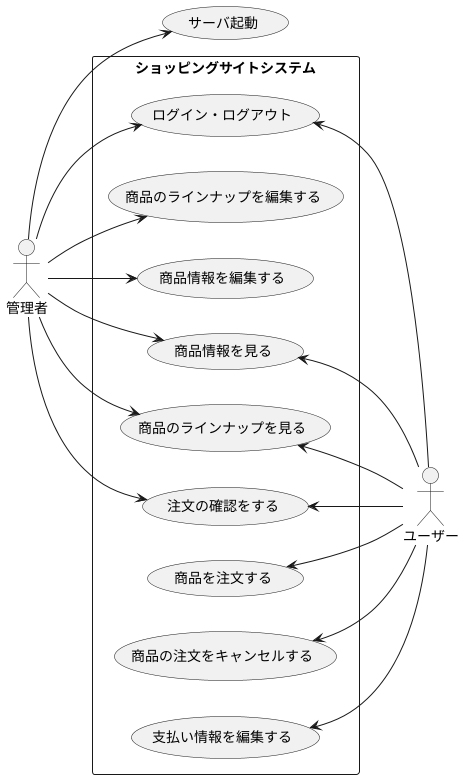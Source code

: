 @startuml

left to right direction

actor 管理者
actor ユーザー

rectangle ショッピングサイトシステム{
	管理者 --> (ログイン・ログアウト)
	管理者 --> (商品のラインナップを編集する)
	管理者 --> (商品情報を編集する)
	管理者 --> (商品情報を見る)
	管理者 --> (商品のラインナップを見る)
	管理者 --> (注文の確認をする)

	(ログイン・ログアウト) <--  ユーザー
	(商品のラインナップを見る) <--  ユーザー
	(商品情報を見る) <--  ユーザー
	(商品を注文する) <--  ユーザー
	(注文の確認をする) <--  ユーザー
	(商品の注文をキャンセルする) <--  ユーザー
	(支払い情報を編集する) <--  ユーザー
}
	管理者 --> (サーバ起動)


@enduml